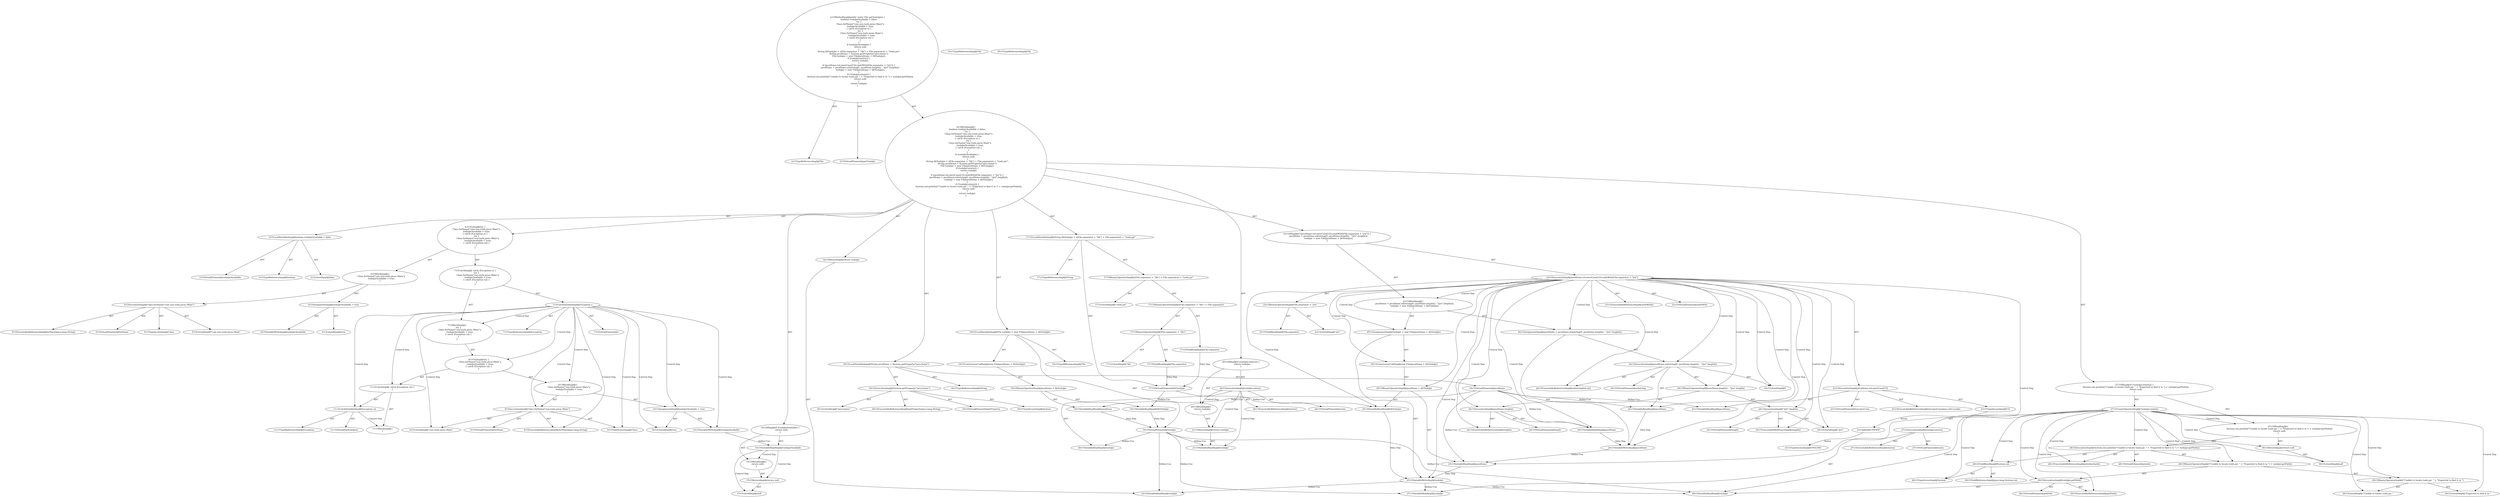 digraph "getToolsJar#?" {
0 [label="2:CtTypeReferenceImpl@File" shape=ellipse]
1 [label="2:CtVirtualElement@getToolsJar" shape=ellipse]
2 [label="3:CtTypeReferenceImpl@boolean" shape=ellipse]
3 [label="3:CtLiteralImpl@false" shape=ellipse]
4 [label="3:CtVirtualElement@toolsJarAvailable" shape=ellipse]
5 [label="3:CtLocalVariableImpl@boolean toolsJarAvailable = false" shape=ellipse]
6 [label="5:CtExecutableReferenceImpl@forName(java.lang.String)" shape=ellipse]
7 [label="5:CtVirtualElement@forName" shape=ellipse]
8 [label="5:CtTypeAccessImpl@Class" shape=ellipse]
9 [label="5:CtLiteralImpl@\"com.sun.tools.javac.Main\"" shape=ellipse]
10 [label="5:CtInvocationImpl@Class.forName(\"com.sun.tools.javac.Main\")" shape=ellipse]
11 [label="6:CtVariableWriteImpl@toolsJarAvailable" shape=ellipse]
12 [label="6:CtLiteralImpl@true" shape=ellipse]
13 [label="6:CtAssignmentImpl@toolsJarAvailable = true" shape=ellipse]
14 [label="4:CtBlockImpl@\{
    Class.forName(\"com.sun.tools.javac.Main\");
    toolsJarAvailable = true;
\}" shape=ellipse]
15 [label="7:CtVirtualElement@e" shape=ellipse]
16 [label="7:CtTypeReferenceImpl@Exception" shape=ellipse]
17 [label="7:CtCatchVariableImpl@Exception e" shape=ellipse]
18 [label="9:CtExecutableReferenceImpl@forName(java.lang.String)" shape=ellipse]
19 [label="9:CtVirtualElement@forName" shape=ellipse]
20 [label="9:CtTypeAccessImpl@Class" shape=ellipse]
21 [label="9:CtLiteralImpl@\"sun.tools.javac.Main\"" shape=ellipse]
22 [label="9:CtInvocationImpl@Class.forName(\"sun.tools.javac.Main\")" shape=ellipse]
23 [label="10:CtVariableWriteImpl@toolsJarAvailable" shape=ellipse]
24 [label="10:CtLiteralImpl@true" shape=ellipse]
25 [label="10:CtAssignmentImpl@toolsJarAvailable = true" shape=ellipse]
26 [label="8:CtBlockImpl@\{
    Class.forName(\"sun.tools.javac.Main\");
    toolsJarAvailable = true;
\}" shape=ellipse]
27 [label="11:CtVirtualElement@e2" shape=ellipse]
28 [label="11:CtTypeReferenceImpl@Exception" shape=ellipse]
29 [label="11:CtCatchVariableImpl@Exception e2" shape=ellipse]
30 [label="11:CtBlockImpl@\{
\}" shape=ellipse]
31 [label="11:CtCatchImpl@ catch (Exception e2) \{
\}" shape=ellipse]
32 [label="8:CtTryImpl@try \{
    Class.forName(\"sun.tools.javac.Main\");
    toolsJarAvailable = true;
\} catch (Exception e2) \{
\}" shape=ellipse]
33 [label="7:CtBlockImpl@\{
    try \{
        Class.forName(\"sun.tools.javac.Main\");
        toolsJarAvailable = true;
    \} catch (Exception e2) \{
    \}
\}" shape=ellipse]
34 [label="7:CtCatchImpl@ catch (Exception e) \{
    try \{
        Class.forName(\"sun.tools.javac.Main\");
        toolsJarAvailable = true;
    \} catch (Exception e2) \{
    \}
\}" shape=ellipse]
35 [label="4:CtTryImpl@try \{
    Class.forName(\"com.sun.tools.javac.Main\");
    toolsJarAvailable = true;
\} catch (Exception e) \{
    try \{
        Class.forName(\"sun.tools.javac.Main\");
        toolsJarAvailable = true;
    \} catch (Exception e2) \{
    \}
\}" shape=ellipse]
36 [label="14:CtVariableReadImpl@toolsJarAvailable" shape=ellipse]
37 [label="15:CtLiteralImpl@null" shape=ellipse]
38 [label="15:CtReturnImpl@return null" shape=ellipse]
39 [label="14:CtBlockImpl@\{
    return null;
\}" shape=ellipse]
40 [label="14:CtIfImpl@if (toolsJarAvailable) \{
    return null;
\}" shape=ellipse]
41 [label="17:CtTypeReferenceImpl@String" shape=ellipse]
42 [label="17:CtFieldReadImpl@File.separator" shape=ellipse]
43 [label="17:CtLiteralImpl@\"lib\"" shape=ellipse]
44 [label="17:CtBinaryOperatorImpl@(File.separator + \"lib\")" shape=ellipse]
45 [label="17:CtFieldReadImpl@File.separator" shape=ellipse]
46 [label="17:CtBinaryOperatorImpl@((File.separator + \"lib\") + File.separator)" shape=ellipse]
47 [label="17:CtLiteralImpl@\"tools.jar\"" shape=ellipse]
48 [label="17:CtBinaryOperatorImpl@((File.separator + \"lib\") + File.separator) + \"tools.jar\"" shape=ellipse]
49 [label="17:CtVirtualElement@libToolsJar" shape=ellipse]
50 [label="17:CtLocalVariableImpl@String libToolsJar = ((File.separator + \"lib\") + File.separator) + \"tools.jar\"" shape=ellipse]
51 [label="18:CtTypeReferenceImpl@String" shape=ellipse]
52 [label="18:CtExecutableReferenceImpl@getProperty(java.lang.String)" shape=ellipse]
53 [label="18:CtVirtualElement@getProperty" shape=ellipse]
54 [label="18:CtTypeAccessImpl@System" shape=ellipse]
55 [label="18:CtLiteralImpl@\"java.home\"" shape=ellipse]
56 [label="18:CtInvocationImpl@System.getProperty(\"java.home\")" shape=ellipse]
57 [label="18:CtVirtualElement@javaHome" shape=ellipse]
58 [label="18:CtLocalVariableImpl@String javaHome = System.getProperty(\"java.home\")" shape=ellipse]
59 [label="19:CtTypeReferenceImpl@File" shape=ellipse]
60 [label="19:CtTypeReferenceImpl@File" shape=ellipse]
61 [label="19:CtVariableReadImpl@javaHome" shape=ellipse]
62 [label="19:CtVariableReadImpl@libToolsJar" shape=ellipse]
63 [label="19:CtBinaryOperatorImpl@javaHome + libToolsJar" shape=ellipse]
64 [label="19:CtConstructorCallImpl@new File(javaHome + libToolsJar)" shape=ellipse]
65 [label="19:CtVirtualElement@toolsJar" shape=ellipse]
66 [label="19:CtLocalVariableImpl@File toolsJar = new File(javaHome + libToolsJar)" shape=ellipse]
67 [label="20:CtExecutableReferenceImpl@exists()" shape=ellipse]
68 [label="20:CtVirtualElement@exists" shape=ellipse]
69 [label="20:CtVariableReadImpl@toolsJar" shape=ellipse]
70 [label="20:CtInvocationImpl@toolsJar.exists()" shape=ellipse]
71 [label="21:CtVariableReadImpl@toolsJar" shape=ellipse]
72 [label="21:CtReturnImpl@return toolsJar" shape=ellipse]
73 [label="20:CtBlockImpl@\{
    return toolsJar;
\}" shape=ellipse]
74 [label="20:CtIfImpl@if (toolsJar.exists()) \{
    return toolsJar;
\}" shape=ellipse]
75 [label="23:CtExecutableReferenceImpl@endsWith()" shape=ellipse]
76 [label="23:CtVirtualElement@endsWith" shape=ellipse]
77 [label="23:CtExecutableReferenceImpl@toLowerCase(java.util.Locale)" shape=ellipse]
78 [label="23:CtVirtualElement@toLowerCase" shape=ellipse]
79 [label="23:CtVariableReadImpl@javaHome" shape=ellipse]
80 [label="23:CtTypeAccessImpl@US" shape=ellipse]
81 [label="23:CtInvocationImpl@javaHome.toLowerCase(US)" shape=ellipse]
82 [label="23:CtFieldReadImpl@File.separator" shape=ellipse]
83 [label="23:CtLiteralImpl@\"jre\"" shape=ellipse]
84 [label="23:CtBinaryOperatorImpl@File.separator + \"jre\"" shape=ellipse]
85 [label="23:CtInvocationImpl@javaHome.toLowerCase(US).endsWith(File.separator + \"jre\")" shape=ellipse]
86 [label="24:CtVariableWriteImpl@javaHome" shape=ellipse]
87 [label="24:CtExecutableReferenceImpl@substring(int,int)" shape=ellipse]
88 [label="24:CtVirtualElement@substring" shape=ellipse]
89 [label="24:CtVariableReadImpl@javaHome" shape=ellipse]
90 [label="24:CtLiteralImpl@0" shape=ellipse]
91 [label="24:CtExecutableReferenceImpl@length()" shape=ellipse]
92 [label="24:CtVirtualElement@length" shape=ellipse]
93 [label="24:CtVariableReadImpl@javaHome" shape=ellipse]
94 [label="24:CtInvocationImpl@javaHome.length()" shape=ellipse]
95 [label="24:CtExecutableReferenceImpl@length()" shape=ellipse]
96 [label="24:CtVirtualElement@length" shape=ellipse]
97 [label="24:CtLiteralImpl@\"/jre\"" shape=ellipse]
98 [label="24:CtInvocationImpl@\"/jre\".length()" shape=ellipse]
99 [label="24:CtBinaryOperatorImpl@javaHome.length() - \"/jre\".length()" shape=ellipse]
100 [label="24:CtInvocationImpl@javaHome.substring(0, javaHome.length() - \"/jre\".length())" shape=ellipse]
101 [label="24:CtAssignmentImpl@javaHome = javaHome.substring(0, javaHome.length() - \"/jre\".length())" shape=ellipse]
102 [label="25:CtVariableWriteImpl@toolsJar" shape=ellipse]
103 [label="25:CtTypeReferenceImpl@File" shape=ellipse]
104 [label="25:CtVariableReadImpl@javaHome" shape=ellipse]
105 [label="25:CtVariableReadImpl@libToolsJar" shape=ellipse]
106 [label="25:CtBinaryOperatorImpl@javaHome + libToolsJar" shape=ellipse]
107 [label="25:CtConstructorCallImpl@new File(javaHome + libToolsJar)" shape=ellipse]
108 [label="25:CtAssignmentImpl@toolsJar = new File(javaHome + libToolsJar)" shape=ellipse]
109 [label="23:CtBlockImpl@\{
    javaHome = javaHome.substring(0, javaHome.length() - \"/jre\".length());
    toolsJar = new File(javaHome + libToolsJar);
\}" shape=ellipse]
110 [label="23:CtIfImpl@if (javaHome.toLowerCase(US).endsWith(File.separator + \"jre\")) \{
    javaHome = javaHome.substring(0, javaHome.length() - \"/jre\".length());
    toolsJar = new File(javaHome + libToolsJar);
\}" shape=ellipse]
111 [label="27:CtExecutableReferenceImpl@exists()" shape=ellipse]
112 [label="27:CtVirtualElement@exists" shape=ellipse]
113 [label="27:CtVariableReadImpl@toolsJar" shape=ellipse]
114 [label="27:CtInvocationImpl@toolsJar.exists()" shape=ellipse]
115 [label="27:CtUnaryOperatorImpl@!toolsJar.exists()" shape=ellipse]
116 [label="28:CtExecutableReferenceImpl@println(char[])" shape=ellipse]
117 [label="28:CtVirtualElement@println" shape=ellipse]
118 [label="28:CtTypeAccessImpl@System" shape=ellipse]
119 [label="28:CtFieldReadImpl@System.out" shape=ellipse]
120 [label="28:CtFieldReferenceImpl@java.lang.System.out" shape=ellipse]
121 [label="29:CtLiteralImpl@\"Unable to locate tools.jar. \"" shape=ellipse]
122 [label="29:CtLiteralImpl@\"Expected to find it in \"" shape=ellipse]
123 [label="29:CtBinaryOperatorImpl@(\"Unable to locate tools.jar. \" + \"Expected to find it in \")" shape=ellipse]
124 [label="29:CtExecutableReferenceImpl@getPath()" shape=ellipse]
125 [label="29:CtVirtualElement@getPath" shape=ellipse]
126 [label="29:CtVariableReadImpl@toolsJar" shape=ellipse]
127 [label="29:CtInvocationImpl@toolsJar.getPath()" shape=ellipse]
128 [label="29:CtBinaryOperatorImpl@(\"Unable to locate tools.jar. \" + \"Expected to find it in \") + toolsJar.getPath()" shape=ellipse]
129 [label="28:CtInvocationImpl@System.out.println((\"Unable to locate tools.jar. \" + \"Expected to find it in \") + toolsJar.getPath())" shape=ellipse]
130 [label="30:CtLiteralImpl@null" shape=ellipse]
131 [label="30:CtReturnImpl@return null" shape=ellipse]
132 [label="27:CtBlockImpl@\{
    System.out.println((\"Unable to locate tools.jar. \" + \"Expected to find it in \") + toolsJar.getPath());
    return null;
\}" shape=ellipse]
133 [label="27:CtIfImpl@if (!toolsJar.exists()) \{
    System.out.println((\"Unable to locate tools.jar. \" + \"Expected to find it in \") + toolsJar.getPath());
    return null;
\}" shape=ellipse]
134 [label="32:CtVariableReadImpl@toolsJar" shape=ellipse]
135 [label="32:CtReturnImpl@return toolsJar" shape=ellipse]
136 [label="2:CtBlockImpl@\{
    boolean toolsJarAvailable = false;
    try \{
        Class.forName(\"com.sun.tools.javac.Main\");
        toolsJarAvailable = true;
    \} catch (Exception e) \{
        try \{
            Class.forName(\"sun.tools.javac.Main\");
            toolsJarAvailable = true;
        \} catch (Exception e2) \{
        \}
    \}
    if (toolsJarAvailable) \{
        return null;
    \}
    String libToolsJar = ((File.separator + \"lib\") + File.separator) + \"tools.jar\";
    String javaHome = System.getProperty(\"java.home\");
    File toolsJar = new File(javaHome + libToolsJar);
    if (toolsJar.exists()) \{
        return toolsJar;
    \}
    if (javaHome.toLowerCase(US).endsWith(File.separator + \"jre\")) \{
        javaHome = javaHome.substring(0, javaHome.length() - \"/jre\".length());
        toolsJar = new File(javaHome + libToolsJar);
    \}
    if (!toolsJar.exists()) \{
        System.out.println((\"Unable to locate tools.jar. \" + \"Expected to find it in \") + toolsJar.getPath());
        return null;
    \}
    return toolsJar;
\}" shape=ellipse]
137 [label="2:CtMethodImpl@public static File getToolsJar() \{
    boolean toolsJarAvailable = false;
    try \{
        Class.forName(\"com.sun.tools.javac.Main\");
        toolsJarAvailable = true;
    \} catch (Exception e) \{
        try \{
            Class.forName(\"sun.tools.javac.Main\");
            toolsJarAvailable = true;
        \} catch (Exception e2) \{
        \}
    \}
    if (toolsJarAvailable) \{
        return null;
    \}
    String libToolsJar = ((File.separator + \"lib\") + File.separator) + \"tools.jar\";
    String javaHome = System.getProperty(\"java.home\");
    File toolsJar = new File(javaHome + libToolsJar);
    if (toolsJar.exists()) \{
        return toolsJar;
    \}
    if (javaHome.toLowerCase(US).endsWith(File.separator + \"jre\")) \{
        javaHome = javaHome.substring(0, javaHome.length() - \"/jre\".length());
        toolsJar = new File(javaHome + libToolsJar);
    \}
    if (!toolsJar.exists()) \{
        System.out.println((\"Unable to locate tools.jar. \" + \"Expected to find it in \") + toolsJar.getPath());
        return null;
    \}
    return toolsJar;
\}" shape=ellipse]
138 [label="23:Update@UPDATE" shape=ellipse]
139 [label="23:CtTypeAccessImpl@ENGLISH" shape=ellipse]
5 -> 4 [label="AST"];
5 -> 2 [label="AST"];
5 -> 3 [label="AST"];
10 -> 7 [label="AST"];
10 -> 8 [label="AST"];
10 -> 6 [label="AST"];
10 -> 9 [label="AST"];
13 -> 11 [label="AST"];
13 -> 12 [label="AST"];
14 -> 10 [label="AST"];
14 -> 13 [label="AST"];
17 -> 15 [label="AST"];
17 -> 16 [label="AST"];
17 -> 33 [label="Control Dep"];
17 -> 32 [label="Control Dep"];
17 -> 26 [label="Control Dep"];
17 -> 22 [label="Control Dep"];
17 -> 18 [label="Control Dep"];
17 -> 20 [label="Control Dep"];
17 -> 21 [label="Control Dep"];
17 -> 25 [label="Control Dep"];
17 -> 23 [label="Control Dep"];
17 -> 24 [label="Control Dep"];
17 -> 31 [label="Control Dep"];
17 -> 29 [label="Control Dep"];
22 -> 19 [label="AST"];
22 -> 20 [label="AST"];
22 -> 18 [label="AST"];
22 -> 21 [label="AST"];
23 -> 36 [label="Define-Use"];
25 -> 23 [label="AST"];
25 -> 24 [label="AST"];
26 -> 22 [label="AST"];
26 -> 25 [label="AST"];
29 -> 27 [label="AST"];
29 -> 28 [label="AST"];
29 -> 30 [label="Control Dep"];
31 -> 29 [label="AST"];
31 -> 30 [label="AST"];
32 -> 26 [label="AST"];
32 -> 31 [label="AST"];
33 -> 32 [label="AST"];
34 -> 17 [label="AST"];
34 -> 33 [label="AST"];
35 -> 14 [label="AST"];
35 -> 34 [label="AST"];
36 -> 39 [label="Control Dep"];
36 -> 38 [label="Control Dep"];
36 -> 37 [label="Control Dep"];
38 -> 37 [label="AST"];
39 -> 38 [label="AST"];
40 -> 36 [label="AST"];
40 -> 39 [label="AST"];
42 -> 49 [label="Data Dep"];
44 -> 42 [label="AST"];
44 -> 43 [label="AST"];
45 -> 49 [label="Data Dep"];
46 -> 44 [label="AST"];
46 -> 45 [label="AST"];
48 -> 46 [label="AST"];
48 -> 47 [label="AST"];
49 -> 62 [label="Define-Use"];
49 -> 105 [label="Define-Use"];
50 -> 49 [label="AST"];
50 -> 41 [label="AST"];
50 -> 48 [label="AST"];
56 -> 53 [label="AST"];
56 -> 54 [label="AST"];
56 -> 52 [label="AST"];
56 -> 55 [label="AST"];
57 -> 61 [label="Define-Use"];
57 -> 79 [label="Define-Use"];
57 -> 89 [label="Define-Use"];
57 -> 93 [label="Define-Use"];
57 -> 104 [label="Define-Use"];
58 -> 57 [label="AST"];
58 -> 51 [label="AST"];
58 -> 56 [label="AST"];
61 -> 65 [label="Data Dep"];
62 -> 65 [label="Data Dep"];
63 -> 61 [label="AST"];
63 -> 62 [label="AST"];
64 -> 63 [label="AST"];
65 -> 69 [label="Define-Use"];
65 -> 71 [label="Define-Use"];
65 -> 113 [label="Define-Use"];
65 -> 126 [label="Define-Use"];
65 -> 134 [label="Define-Use"];
66 -> 65 [label="AST"];
66 -> 59 [label="AST"];
66 -> 64 [label="AST"];
70 -> 68 [label="AST"];
70 -> 69 [label="AST"];
70 -> 67 [label="AST"];
70 -> 73 [label="Control Dep"];
70 -> 72 [label="Control Dep"];
70 -> 71 [label="Control Dep"];
72 -> 71 [label="AST"];
73 -> 72 [label="AST"];
74 -> 70 [label="AST"];
74 -> 73 [label="AST"];
80 -> 138 [label="Action"];
81 -> 78 [label="AST"];
81 -> 79 [label="AST"];
81 -> 77 [label="AST"];
81 -> 80 [label="AST"];
84 -> 82 [label="AST"];
84 -> 83 [label="AST"];
85 -> 76 [label="AST"];
85 -> 81 [label="AST"];
85 -> 75 [label="AST"];
85 -> 84 [label="AST"];
85 -> 109 [label="Control Dep"];
85 -> 101 [label="Control Dep"];
85 -> 86 [label="Control Dep"];
85 -> 100 [label="Control Dep"];
85 -> 87 [label="Control Dep"];
85 -> 89 [label="Control Dep"];
85 -> 90 [label="Control Dep"];
85 -> 99 [label="Control Dep"];
85 -> 94 [label="Control Dep"];
85 -> 91 [label="Control Dep"];
85 -> 93 [label="Control Dep"];
85 -> 98 [label="Control Dep"];
85 -> 95 [label="Control Dep"];
85 -> 97 [label="Control Dep"];
85 -> 108 [label="Control Dep"];
85 -> 102 [label="Control Dep"];
85 -> 107 [label="Control Dep"];
85 -> 106 [label="Control Dep"];
85 -> 104 [label="Control Dep"];
85 -> 105 [label="Control Dep"];
86 -> 104 [label="Define-Use"];
89 -> 86 [label="Data Dep"];
93 -> 86 [label="Data Dep"];
94 -> 92 [label="AST"];
94 -> 93 [label="AST"];
94 -> 91 [label="AST"];
98 -> 96 [label="AST"];
98 -> 97 [label="AST"];
98 -> 95 [label="AST"];
99 -> 94 [label="AST"];
99 -> 98 [label="AST"];
100 -> 88 [label="AST"];
100 -> 89 [label="AST"];
100 -> 87 [label="AST"];
100 -> 90 [label="AST"];
100 -> 99 [label="AST"];
101 -> 86 [label="AST"];
101 -> 100 [label="AST"];
102 -> 113 [label="Define-Use"];
102 -> 126 [label="Define-Use"];
102 -> 134 [label="Define-Use"];
104 -> 102 [label="Data Dep"];
105 -> 102 [label="Data Dep"];
106 -> 104 [label="AST"];
106 -> 105 [label="AST"];
107 -> 106 [label="AST"];
108 -> 102 [label="AST"];
108 -> 107 [label="AST"];
109 -> 101 [label="AST"];
109 -> 108 [label="AST"];
110 -> 85 [label="AST"];
110 -> 109 [label="AST"];
114 -> 112 [label="AST"];
114 -> 113 [label="AST"];
114 -> 111 [label="AST"];
115 -> 114 [label="AST"];
115 -> 132 [label="Control Dep"];
115 -> 129 [label="Control Dep"];
115 -> 116 [label="Control Dep"];
115 -> 119 [label="Control Dep"];
115 -> 118 [label="Control Dep"];
115 -> 128 [label="Control Dep"];
115 -> 123 [label="Control Dep"];
115 -> 121 [label="Control Dep"];
115 -> 122 [label="Control Dep"];
115 -> 127 [label="Control Dep"];
115 -> 124 [label="Control Dep"];
115 -> 126 [label="Control Dep"];
115 -> 131 [label="Control Dep"];
115 -> 130 [label="Control Dep"];
119 -> 118 [label="AST"];
119 -> 120 [label="AST"];
123 -> 121 [label="AST"];
123 -> 122 [label="AST"];
127 -> 125 [label="AST"];
127 -> 126 [label="AST"];
127 -> 124 [label="AST"];
128 -> 123 [label="AST"];
128 -> 127 [label="AST"];
129 -> 117 [label="AST"];
129 -> 119 [label="AST"];
129 -> 116 [label="AST"];
129 -> 128 [label="AST"];
131 -> 130 [label="AST"];
132 -> 129 [label="AST"];
132 -> 131 [label="AST"];
133 -> 115 [label="AST"];
133 -> 132 [label="AST"];
135 -> 134 [label="AST"];
136 -> 5 [label="AST"];
136 -> 35 [label="AST"];
136 -> 40 [label="AST"];
136 -> 50 [label="AST"];
136 -> 58 [label="AST"];
136 -> 66 [label="AST"];
136 -> 74 [label="AST"];
136 -> 110 [label="AST"];
136 -> 133 [label="AST"];
136 -> 135 [label="AST"];
137 -> 1 [label="AST"];
137 -> 0 [label="AST"];
137 -> 136 [label="AST"];
138 -> 139 [label="Action"];
}